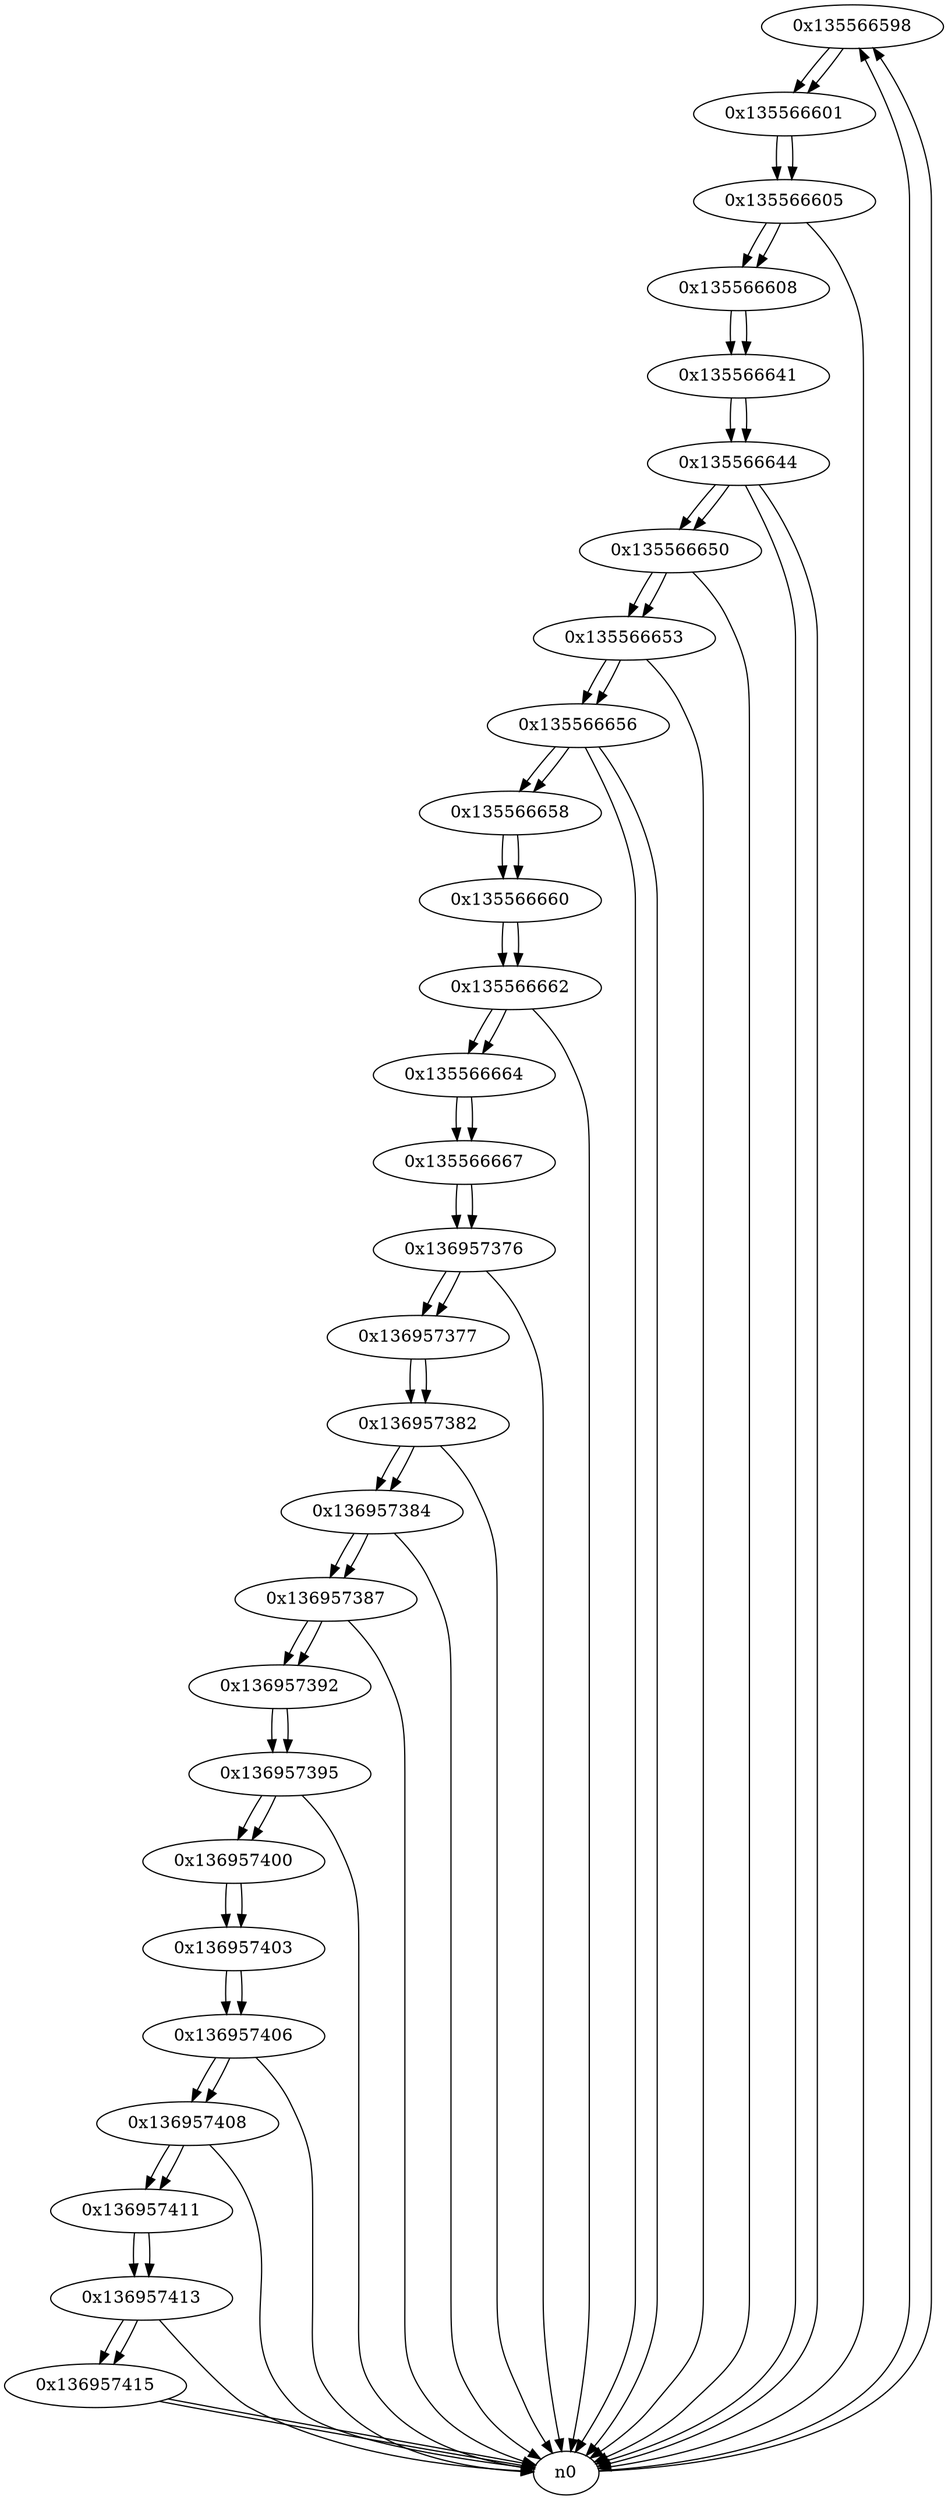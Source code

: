 digraph G{
/* nodes */
  n1 [label="0x135566598"]
  n2 [label="0x135566601"]
  n3 [label="0x135566605"]
  n4 [label="0x135566608"]
  n5 [label="0x135566641"]
  n6 [label="0x135566644"]
  n7 [label="0x135566650"]
  n8 [label="0x135566653"]
  n9 [label="0x135566656"]
  n10 [label="0x135566658"]
  n11 [label="0x135566660"]
  n12 [label="0x135566662"]
  n13 [label="0x135566664"]
  n14 [label="0x135566667"]
  n15 [label="0x136957376"]
  n16 [label="0x136957377"]
  n17 [label="0x136957382"]
  n18 [label="0x136957384"]
  n19 [label="0x136957387"]
  n20 [label="0x136957392"]
  n21 [label="0x136957395"]
  n22 [label="0x136957400"]
  n23 [label="0x136957403"]
  n24 [label="0x136957406"]
  n25 [label="0x136957408"]
  n26 [label="0x136957411"]
  n27 [label="0x136957413"]
  n28 [label="0x136957415"]
/* edges */
n1 -> n2;
n0 -> n1;
n0 -> n1;
n2 -> n3;
n1 -> n2;
n3 -> n4;
n3 -> n0;
n2 -> n3;
n4 -> n5;
n3 -> n4;
n5 -> n6;
n4 -> n5;
n6 -> n7;
n6 -> n0;
n6 -> n0;
n5 -> n6;
n7 -> n8;
n7 -> n0;
n6 -> n7;
n8 -> n9;
n8 -> n0;
n7 -> n8;
n9 -> n10;
n9 -> n0;
n9 -> n0;
n8 -> n9;
n10 -> n11;
n9 -> n10;
n11 -> n12;
n10 -> n11;
n12 -> n13;
n12 -> n0;
n11 -> n12;
n13 -> n14;
n12 -> n13;
n14 -> n15;
n13 -> n14;
n15 -> n16;
n15 -> n0;
n14 -> n15;
n16 -> n17;
n15 -> n16;
n17 -> n18;
n17 -> n0;
n16 -> n17;
n18 -> n19;
n18 -> n0;
n17 -> n18;
n19 -> n20;
n19 -> n0;
n18 -> n19;
n20 -> n21;
n19 -> n20;
n21 -> n22;
n21 -> n0;
n20 -> n21;
n22 -> n23;
n21 -> n22;
n23 -> n24;
n22 -> n23;
n24 -> n25;
n24 -> n0;
n23 -> n24;
n25 -> n26;
n25 -> n0;
n24 -> n25;
n26 -> n27;
n25 -> n26;
n27 -> n28;
n27 -> n0;
n26 -> n27;
n28 -> n0;
n28 -> n0;
n27 -> n28;
}

